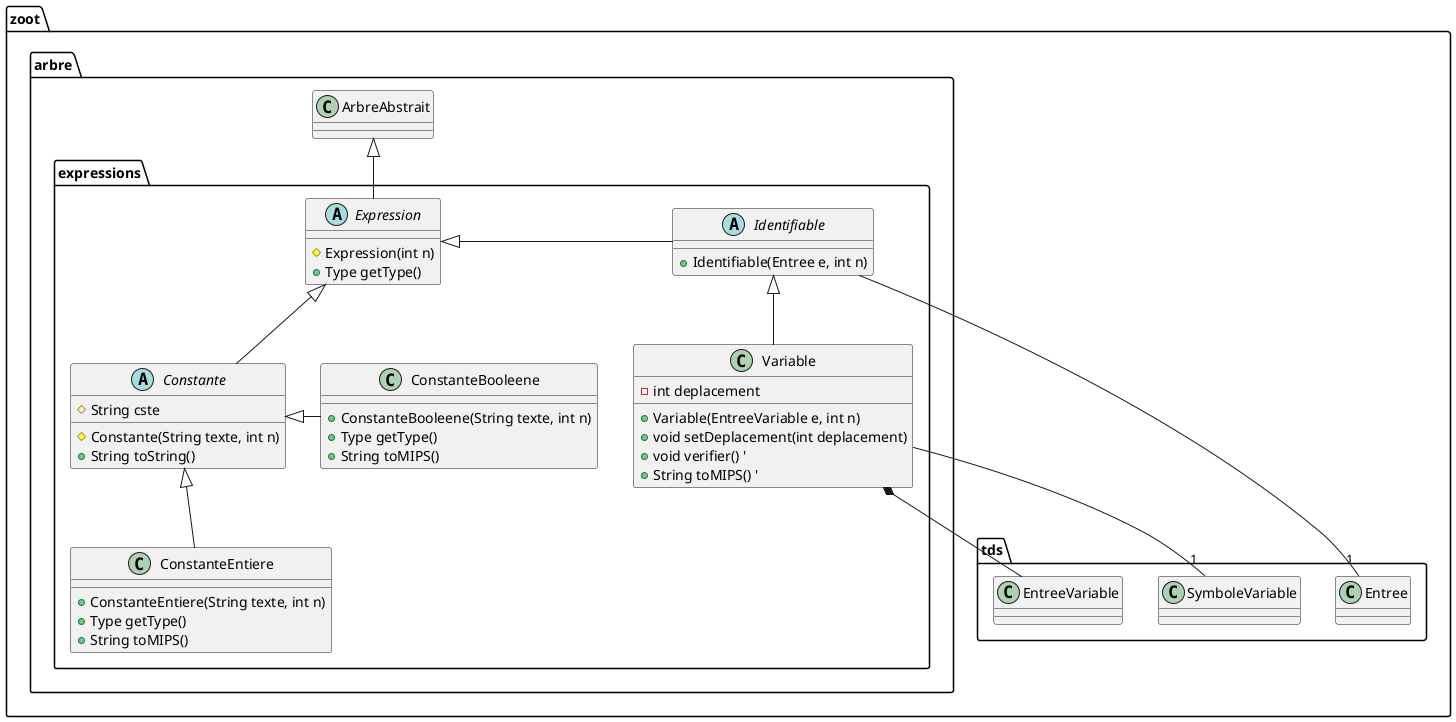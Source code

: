 @startuml "Package expressions"
namespace zoot.arbre.expressions {
    ' Includes
    ' Classes
    abstract class Expression {
        # Expression(int n)
        + Type getType()
    }

    abstract class Constante {
        # String cste
        # Constante(String texte, int n)
        + String toString()
    }

    class ConstanteEntiere {
        + ConstanteEntiere(String texte, int n)
        + Type getType()
        + String toMIPS()
    }

    class ConstanteBooleene {
        + ConstanteBooleene(String texte, int n)
        + Type getType()
        + String toMIPS()

    }

    abstract class Identifiable {
        + Identifiable(Entree e, int n)
    }

    class Variable {
        - int deplacement
        + Variable(EntreeVariable e, int n)
        + void setDeplacement(int deplacement)
        + void verifier() '
        + String toMIPS() '
    }
    ' Relations entre les classes
    Expression -up-|> zoot.arbre.ArbreAbstrait
    Constante -up-|> Expression
    ConstanteEntiere -up-|> Constante
    ConstanteBooleene -right-|> Constante
    Identifiable --"1" zoot.tds.Entree
    Identifiable -right-|> Expression
    Variable -up-|> Identifiable
    Variable --"1" zoot.tds.SymboleVariable
    Variable *-- zoot.tds.EntreeVariable
}
@enduml